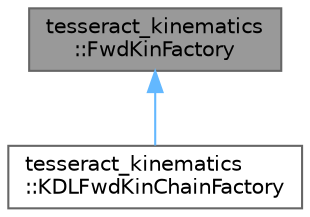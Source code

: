 digraph "tesseract_kinematics::FwdKinFactory"
{
 // LATEX_PDF_SIZE
  bgcolor="transparent";
  edge [fontname=Helvetica,fontsize=10,labelfontname=Helvetica,labelfontsize=10];
  node [fontname=Helvetica,fontsize=10,shape=box,height=0.2,width=0.4];
  Node1 [label="tesseract_kinematics\l::FwdKinFactory",height=0.2,width=0.4,color="gray40", fillcolor="grey60", style="filled", fontcolor="black",tooltip="Define a forward kinematics plugin which the factory can create an instance."];
  Node1 -> Node2 [dir="back",color="steelblue1",style="solid"];
  Node2 [label="tesseract_kinematics\l::KDLFwdKinChainFactory",height=0.2,width=0.4,color="gray40", fillcolor="white", style="filled",URL="$d7/db0/classtesseract__kinematics_1_1KDLFwdKinChainFactory.html",tooltip=" "];
}

